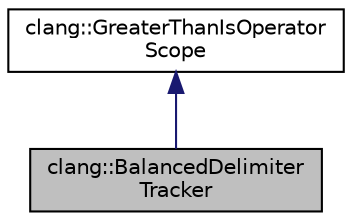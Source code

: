 digraph "clang::BalancedDelimiterTracker"
{
 // LATEX_PDF_SIZE
  bgcolor="transparent";
  edge [fontname="Helvetica",fontsize="10",labelfontname="Helvetica",labelfontsize="10"];
  node [fontname="Helvetica",fontsize="10",shape=record];
  Node1 [label="clang::BalancedDelimiter\lTracker",height=0.2,width=0.4,color="black", fillcolor="grey75", style="filled", fontcolor="black",tooltip="RAII class that helps handle the parsing of an open/close delimiter pair, such as braces { ...."];
  Node2 -> Node1 [dir="back",color="midnightblue",fontsize="10",style="solid",fontname="Helvetica"];
  Node2 [label="clang::GreaterThanIsOperator\lScope",height=0.2,width=0.4,color="black",URL="$classclang_1_1GreaterThanIsOperatorScope.html",tooltip="RAII object that makes '>' behave either as an operator or as the closing angle bracket for a templat..."];
}
